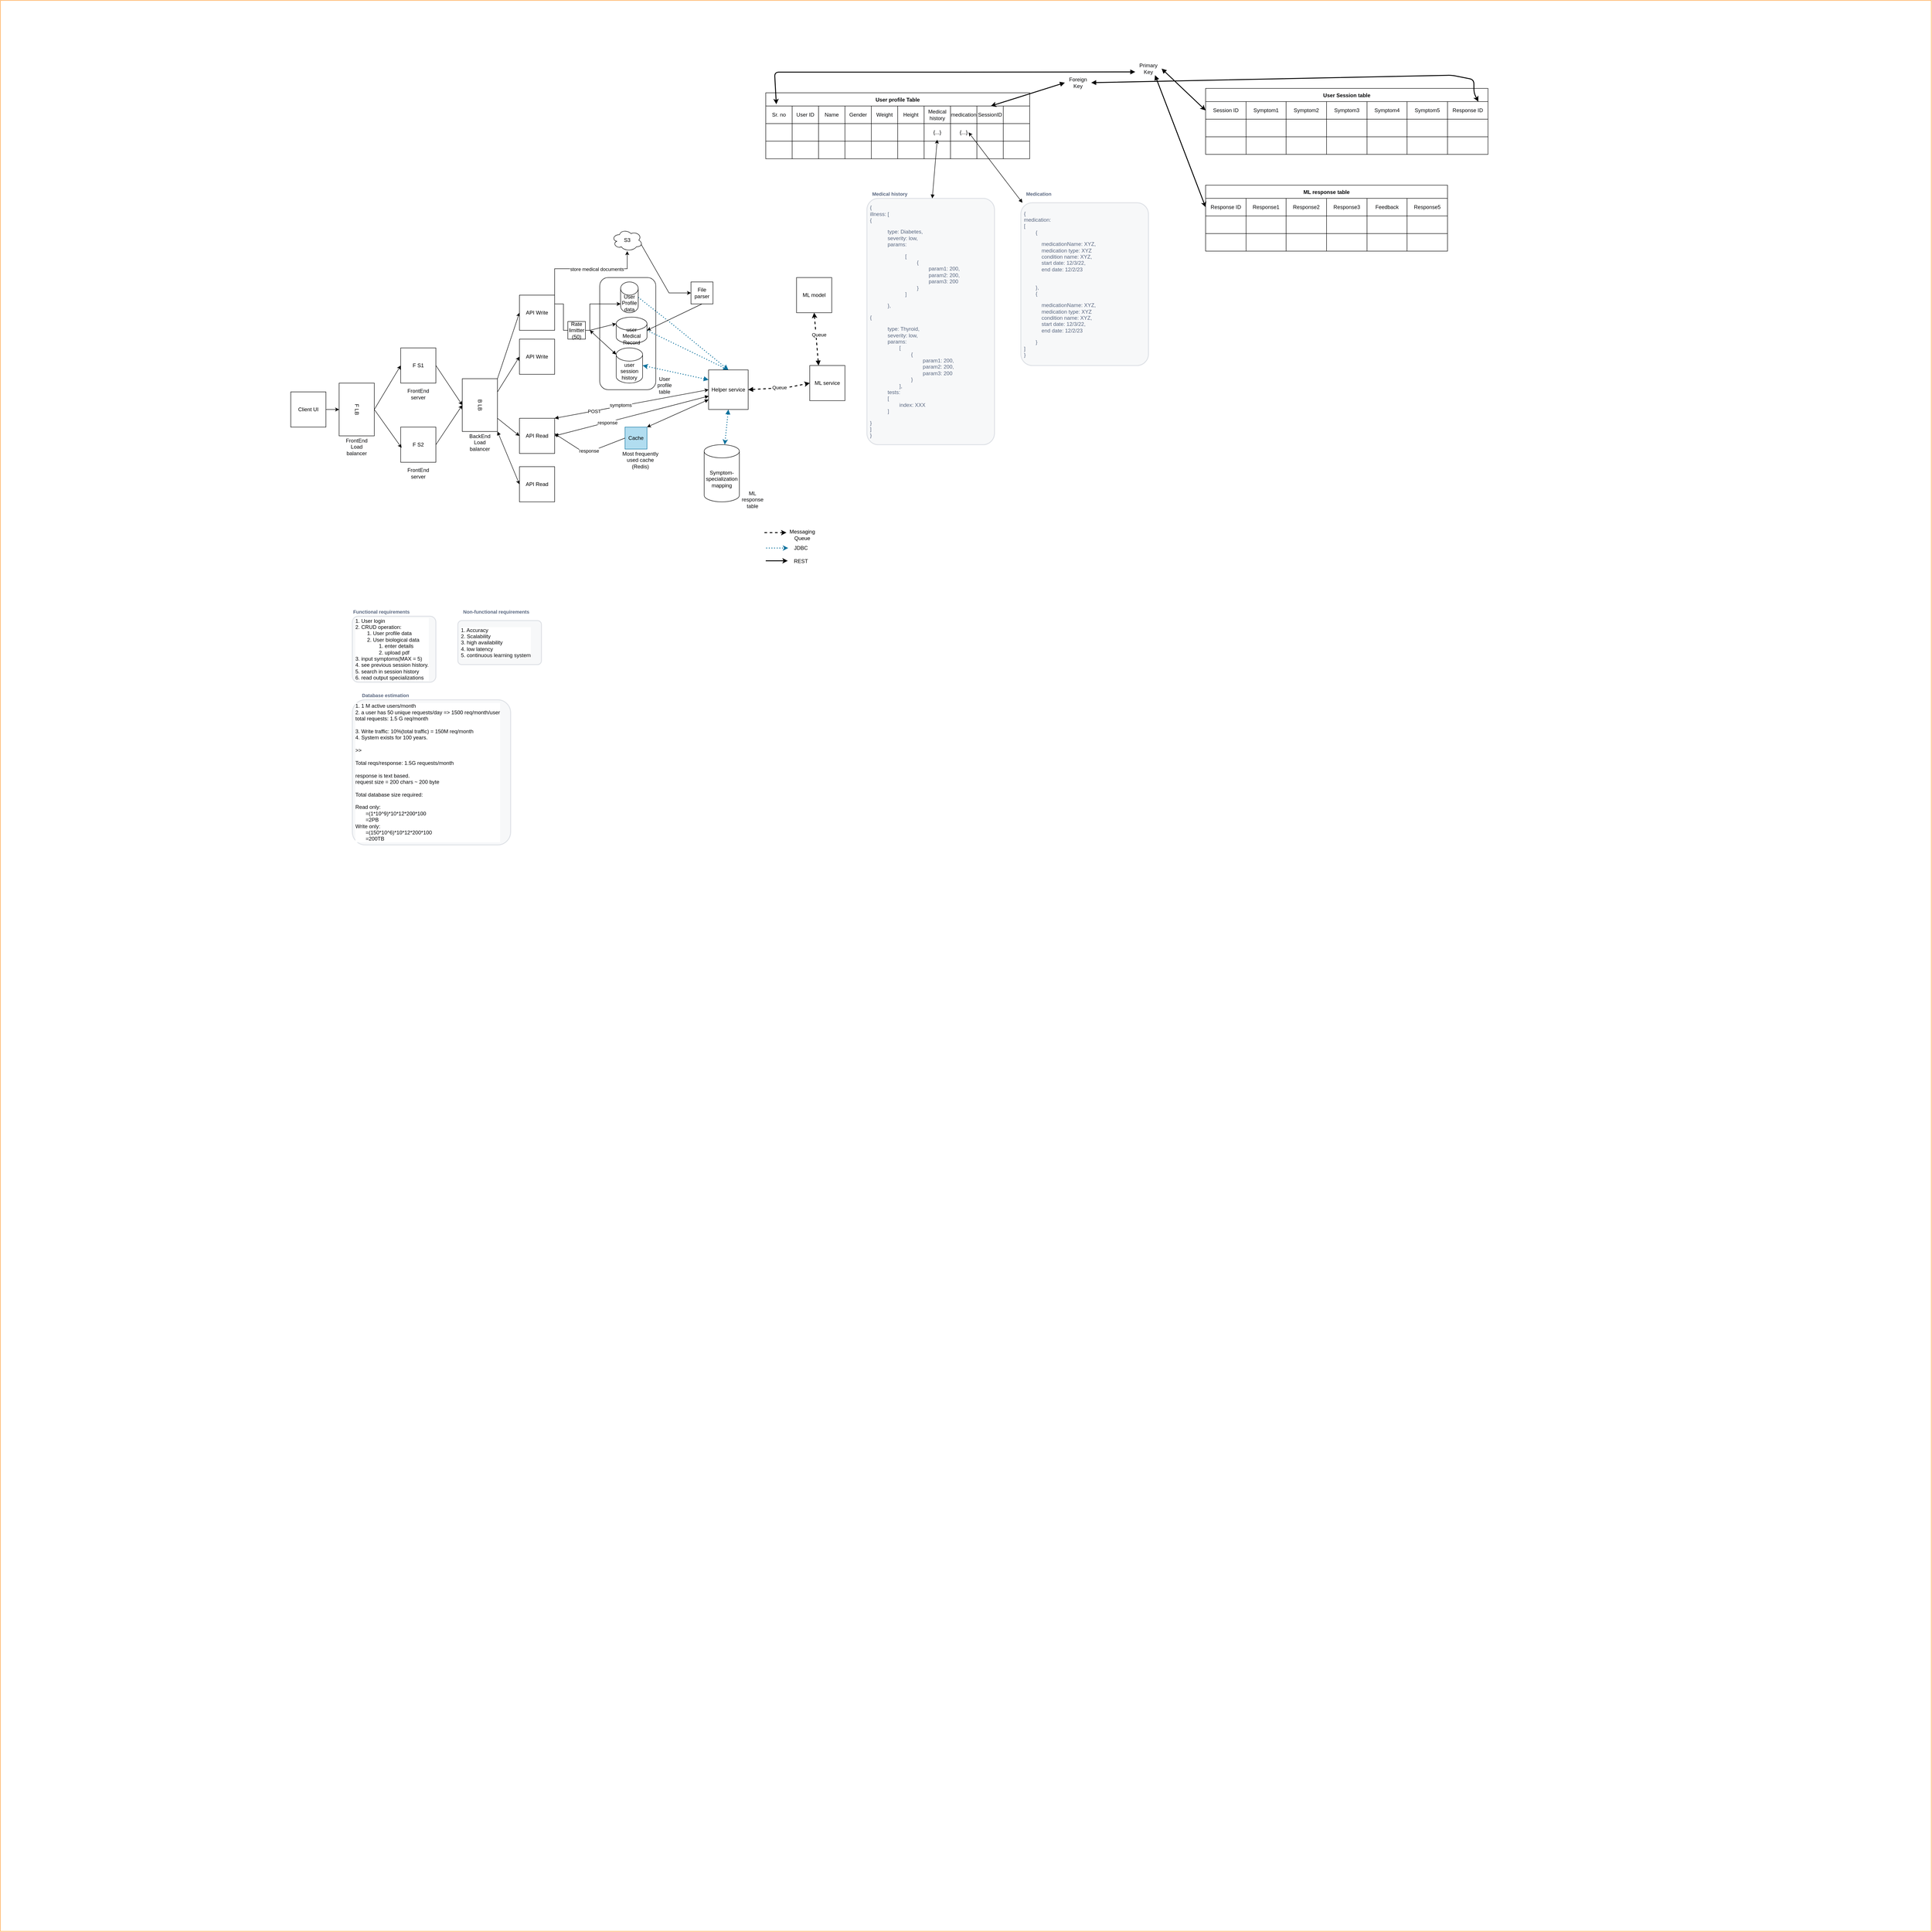 <mxfile version="20.0.1" type="github"><diagram id="dsOix3Qojcvlvm8PLJTv" name="Page-1"><mxGraphModel dx="7280" dy="6500" grid="1" gridSize="10" guides="0" tooltips="1" connect="1" arrows="1" fold="1" page="1" pageScale="3" pageWidth="850" pageHeight="1100" math="0" shadow="0"><root><mxCell id="0"/><mxCell id="1" parent="0"/><mxCell id="slh9r0-RWBK-YXT-B0rR-1" value="" style="whiteSpace=wrap;html=1;aspect=fixed;strokeColor=#FF9933;rounded=0;labelBackgroundColor=default;" parent="1" vertex="1"><mxGeometry x="-630" y="-680" width="4390" height="4390" as="geometry"/></mxCell><mxCell id="-JSr1z0kRgiGyt0Y1SyL-16" style="edgeStyle=none;rounded=0;orthogonalLoop=1;jettySize=auto;html=1;exitX=1;exitY=0.5;exitDx=0;exitDy=0;entryX=0.5;entryY=1;entryDx=0;entryDy=0;" edge="1" parent="1" source="GIHIqZj-jWs65-BxNAFc-1" target="GIHIqZj-jWs65-BxNAFc-5"><mxGeometry relative="1" as="geometry"/></mxCell><mxCell id="GIHIqZj-jWs65-BxNAFc-1" value="F S1" style="whiteSpace=wrap;html=1;aspect=fixed;rounded=0;" parent="1" vertex="1"><mxGeometry x="280" y="110" width="80" height="80" as="geometry"/></mxCell><mxCell id="-JSr1z0kRgiGyt0Y1SyL-17" style="edgeStyle=none;rounded=0;orthogonalLoop=1;jettySize=auto;html=1;exitX=1;exitY=0.5;exitDx=0;exitDy=0;" edge="1" parent="1" source="GIHIqZj-jWs65-BxNAFc-2"><mxGeometry relative="1" as="geometry"><mxPoint x="420" y="240" as="targetPoint"/></mxGeometry></mxCell><mxCell id="GIHIqZj-jWs65-BxNAFc-2" value="F S2" style="whiteSpace=wrap;html=1;aspect=fixed;rounded=0;" parent="1" vertex="1"><mxGeometry x="280" y="290" width="80" height="80" as="geometry"/></mxCell><mxCell id="-JSr1z0kRgiGyt0Y1SyL-14" style="edgeStyle=none;rounded=0;orthogonalLoop=1;jettySize=auto;html=1;exitX=0.5;exitY=0;exitDx=0;exitDy=0;entryX=0;entryY=0.5;entryDx=0;entryDy=0;" edge="1" parent="1" source="GIHIqZj-jWs65-BxNAFc-3" target="GIHIqZj-jWs65-BxNAFc-1"><mxGeometry relative="1" as="geometry"/></mxCell><mxCell id="-JSr1z0kRgiGyt0Y1SyL-15" style="edgeStyle=none;rounded=0;orthogonalLoop=1;jettySize=auto;html=1;exitX=0.5;exitY=0;exitDx=0;exitDy=0;entryX=0.025;entryY=0.588;entryDx=0;entryDy=0;entryPerimeter=0;" edge="1" parent="1" source="GIHIqZj-jWs65-BxNAFc-3" target="GIHIqZj-jWs65-BxNAFc-2"><mxGeometry relative="1" as="geometry"/></mxCell><mxCell id="GIHIqZj-jWs65-BxNAFc-3" value="F LB" style="rounded=0;whiteSpace=wrap;html=1;rotation=90;" parent="1" vertex="1"><mxGeometry x="120" y="210" width="120" height="80" as="geometry"/></mxCell><mxCell id="-JSr1z0kRgiGyt0Y1SyL-25" style="edgeStyle=none;rounded=0;orthogonalLoop=1;jettySize=auto;html=1;exitX=1;exitY=0.5;exitDx=0;exitDy=0;entryX=0.5;entryY=1;entryDx=0;entryDy=0;" edge="1" parent="1" source="GIHIqZj-jWs65-BxNAFc-4" target="GIHIqZj-jWs65-BxNAFc-3"><mxGeometry relative="1" as="geometry"/></mxCell><mxCell id="GIHIqZj-jWs65-BxNAFc-4" value="Client UI" style="whiteSpace=wrap;html=1;aspect=fixed;rounded=0;" parent="1" vertex="1"><mxGeometry x="30" y="210" width="80" height="80" as="geometry"/></mxCell><mxCell id="-JSr1z0kRgiGyt0Y1SyL-20" style="edgeStyle=none;rounded=0;orthogonalLoop=1;jettySize=auto;html=1;exitX=0;exitY=0;exitDx=0;exitDy=0;entryX=0;entryY=0.5;entryDx=0;entryDy=0;" edge="1" parent="1" source="GIHIqZj-jWs65-BxNAFc-5" target="GIHIqZj-jWs65-BxNAFc-7"><mxGeometry relative="1" as="geometry"/></mxCell><mxCell id="-JSr1z0kRgiGyt0Y1SyL-21" style="edgeStyle=none;rounded=0;orthogonalLoop=1;jettySize=auto;html=1;exitX=0.25;exitY=0;exitDx=0;exitDy=0;entryX=0;entryY=0.5;entryDx=0;entryDy=0;" edge="1" parent="1" source="GIHIqZj-jWs65-BxNAFc-5" target="GIHIqZj-jWs65-BxNAFc-6"><mxGeometry relative="1" as="geometry"/></mxCell><mxCell id="-JSr1z0kRgiGyt0Y1SyL-26" style="edgeStyle=none;rounded=0;orthogonalLoop=1;jettySize=auto;html=1;exitX=0.75;exitY=0;exitDx=0;exitDy=0;entryX=0;entryY=0.5;entryDx=0;entryDy=0;" edge="1" parent="1" source="GIHIqZj-jWs65-BxNAFc-5" target="GIHIqZj-jWs65-BxNAFc-8"><mxGeometry relative="1" as="geometry"/></mxCell><mxCell id="-JSr1z0kRgiGyt0Y1SyL-61" style="edgeStyle=none;orthogonalLoop=1;jettySize=auto;html=1;exitX=1;exitY=0;exitDx=0;exitDy=0;entryX=0;entryY=0.5;entryDx=0;entryDy=0;startArrow=block;startFill=1;strokeWidth=1;" edge="1" parent="1" source="GIHIqZj-jWs65-BxNAFc-5" target="GIHIqZj-jWs65-BxNAFc-9"><mxGeometry relative="1" as="geometry"/></mxCell><mxCell id="GIHIqZj-jWs65-BxNAFc-5" value="B LB" style="rounded=0;whiteSpace=wrap;html=1;rotation=90;" parent="1" vertex="1"><mxGeometry x="400" y="200" width="120" height="80" as="geometry"/></mxCell><mxCell id="GIHIqZj-jWs65-BxNAFc-6" value="API Write" style="whiteSpace=wrap;html=1;aspect=fixed;rounded=0;" parent="1" vertex="1"><mxGeometry x="550" y="90" width="80" height="80" as="geometry"/></mxCell><mxCell id="-JSr1z0kRgiGyt0Y1SyL-1" style="edgeStyle=orthogonalEdgeStyle;rounded=0;orthogonalLoop=1;jettySize=auto;html=1;exitX=1;exitY=0.25;exitDx=0;exitDy=0;" edge="1" parent="1" source="GIHIqZj-jWs65-BxNAFc-7" target="GIHIqZj-jWs65-BxNAFc-10"><mxGeometry relative="1" as="geometry"><mxPoint x="750" y="-80" as="targetPoint"/><Array as="points"><mxPoint x="650" y="10"/><mxPoint x="650" y="70"/><mxPoint x="710" y="70"/><mxPoint x="710" y="10"/></Array></mxGeometry></mxCell><mxCell id="-JSr1z0kRgiGyt0Y1SyL-3" style="edgeStyle=orthogonalEdgeStyle;rounded=0;orthogonalLoop=1;jettySize=auto;html=1;exitX=1;exitY=0.25;exitDx=0;exitDy=0;" edge="1" parent="1" source="GIHIqZj-jWs65-BxNAFc-7" target="GIHIqZj-jWs65-BxNAFc-11"><mxGeometry relative="1" as="geometry"><Array as="points"><mxPoint x="630" y="-70"/><mxPoint x="795" y="-70"/></Array></mxGeometry></mxCell><mxCell id="-JSr1z0kRgiGyt0Y1SyL-31" value="store medical documents" style="edgeLabel;html=1;align=center;verticalAlign=middle;resizable=0;points=[];" vertex="1" connectable="0" parent="-JSr1z0kRgiGyt0Y1SyL-3"><mxGeometry x="0.235" y="-1" relative="1" as="geometry"><mxPoint as="offset"/></mxGeometry></mxCell><mxCell id="GIHIqZj-jWs65-BxNAFc-7" value="API Write" style="whiteSpace=wrap;html=1;aspect=fixed;rounded=0;" parent="1" vertex="1"><mxGeometry x="550" y="-10" width="80" height="80" as="geometry"/></mxCell><mxCell id="-JSr1z0kRgiGyt0Y1SyL-27" style="rounded=0;orthogonalLoop=1;jettySize=auto;html=1;exitX=1;exitY=0;exitDx=0;exitDy=0;entryX=0;entryY=0.5;entryDx=0;entryDy=0;startArrow=block;startFill=1;" edge="1" parent="1" source="GIHIqZj-jWs65-BxNAFc-8" target="-JSr1z0kRgiGyt0Y1SyL-4"><mxGeometry relative="1" as="geometry"/></mxCell><mxCell id="-JSr1z0kRgiGyt0Y1SyL-48" value="symptoms" style="edgeLabel;html=1;align=center;verticalAlign=middle;resizable=0;points=[];" vertex="1" connectable="0" parent="-JSr1z0kRgiGyt0Y1SyL-27"><mxGeometry x="-0.3" y="2" relative="1" as="geometry"><mxPoint x="28" y="-6" as="offset"/></mxGeometry></mxCell><mxCell id="-JSr1z0kRgiGyt0Y1SyL-51" value="POST" style="edgeLabel;html=1;align=center;verticalAlign=middle;resizable=0;points=[];" vertex="1" connectable="0" parent="-JSr1z0kRgiGyt0Y1SyL-27"><mxGeometry x="-0.71" y="-2" relative="1" as="geometry"><mxPoint x="39" y="-9" as="offset"/></mxGeometry></mxCell><mxCell id="GIHIqZj-jWs65-BxNAFc-8" value="API Read" style="whiteSpace=wrap;html=1;aspect=fixed;rounded=0;" parent="1" vertex="1"><mxGeometry x="550" y="270" width="80" height="80" as="geometry"/></mxCell><mxCell id="GIHIqZj-jWs65-BxNAFc-9" value="API Read" style="whiteSpace=wrap;html=1;aspect=fixed;rounded=0;" parent="1" vertex="1"><mxGeometry x="550" y="380" width="80" height="80" as="geometry"/></mxCell><mxCell id="-JSr1z0kRgiGyt0Y1SyL-9" style="edgeStyle=none;rounded=0;orthogonalLoop=1;jettySize=auto;html=1;exitX=1;exitY=0.5;exitDx=0;exitDy=0;exitPerimeter=0;entryX=0.5;entryY=0;entryDx=0;entryDy=0;dashed=1;dashPattern=1 2;fillColor=#b1ddf0;strokeColor=#10739e;strokeWidth=2;" edge="1" parent="1" source="GIHIqZj-jWs65-BxNAFc-10" target="-JSr1z0kRgiGyt0Y1SyL-4"><mxGeometry relative="1" as="geometry"><Array as="points"><mxPoint x="890" y="50"/></Array></mxGeometry></mxCell><mxCell id="GIHIqZj-jWs65-BxNAFc-10" value="User Profile data" style="shape=cylinder3;whiteSpace=wrap;html=1;boundedLbl=1;backgroundOutline=1;size=15;rounded=0;" parent="1" vertex="1"><mxGeometry x="780" y="-40" width="40" height="70" as="geometry"/></mxCell><mxCell id="-JSr1z0kRgiGyt0Y1SyL-8" style="edgeStyle=none;rounded=0;orthogonalLoop=1;jettySize=auto;html=1;exitX=0.875;exitY=0.5;exitDx=0;exitDy=0;exitPerimeter=0;entryX=0;entryY=0.5;entryDx=0;entryDy=0;" edge="1" parent="1" source="GIHIqZj-jWs65-BxNAFc-11" target="-JSr1z0kRgiGyt0Y1SyL-10"><mxGeometry relative="1" as="geometry"><Array as="points"><mxPoint x="890" y="-15"/></Array></mxGeometry></mxCell><mxCell id="GIHIqZj-jWs65-BxNAFc-11" value="S3" style="ellipse;shape=cloud;whiteSpace=wrap;html=1;rounded=0;" parent="1" vertex="1"><mxGeometry x="760" y="-160" width="70" height="50" as="geometry"/></mxCell><mxCell id="-JSr1z0kRgiGyt0Y1SyL-18" style="edgeStyle=none;rounded=0;orthogonalLoop=1;jettySize=auto;html=1;entryX=0;entryY=0;entryDx=0;entryDy=15;entryPerimeter=0;" edge="1" parent="1" target="GIHIqZj-jWs65-BxNAFc-12"><mxGeometry relative="1" as="geometry"><mxPoint x="710" y="70" as="targetPoint"/><mxPoint x="710" y="70" as="sourcePoint"/></mxGeometry></mxCell><mxCell id="-JSr1z0kRgiGyt0Y1SyL-19" style="edgeStyle=none;rounded=0;orthogonalLoop=1;jettySize=auto;html=1;exitX=1;exitY=0.5;exitDx=0;exitDy=0;exitPerimeter=0;entryX=0.5;entryY=0;entryDx=0;entryDy=0;dashed=1;dashPattern=1 2;fillColor=#b1ddf0;strokeColor=#10739e;strokeWidth=2;" edge="1" parent="1" source="GIHIqZj-jWs65-BxNAFc-12" target="-JSr1z0kRgiGyt0Y1SyL-4"><mxGeometry relative="1" as="geometry"/></mxCell><mxCell id="GIHIqZj-jWs65-BxNAFc-12" value="user Medical Record " style="shape=cylinder3;whiteSpace=wrap;html=1;boundedLbl=1;backgroundOutline=1;size=15;rounded=0;" parent="1" vertex="1"><mxGeometry x="770" y="40" width="70" height="60" as="geometry"/></mxCell><mxCell id="-JSr1z0kRgiGyt0Y1SyL-22" style="rounded=0;orthogonalLoop=1;jettySize=auto;html=1;exitX=0.5;exitY=1;exitDx=0;exitDy=0;startArrow=block;startFill=1;dashed=1;dashPattern=1 2;fillColor=#b1ddf0;strokeColor=#10739e;strokeWidth=2;" edge="1" parent="1" source="-JSr1z0kRgiGyt0Y1SyL-4" target="-JSr1z0kRgiGyt0Y1SyL-5"><mxGeometry relative="1" as="geometry"/></mxCell><mxCell id="-JSr1z0kRgiGyt0Y1SyL-42" style="edgeStyle=none;orthogonalLoop=1;jettySize=auto;html=1;entryX=0.5;entryY=1;entryDx=0;entryDy=0;startArrow=block;startFill=1;exitX=0.25;exitY=0;exitDx=0;exitDy=0;dashed=1;strokeWidth=2;" edge="1" parent="1" source="-JSr1z0kRgiGyt0Y1SyL-46" target="-JSr1z0kRgiGyt0Y1SyL-41"><mxGeometry relative="1" as="geometry"/></mxCell><mxCell id="-JSr1z0kRgiGyt0Y1SyL-45" style="edgeStyle=none;orthogonalLoop=1;jettySize=auto;html=1;exitX=0;exitY=0.75;exitDx=0;exitDy=0;entryX=1;entryY=0;entryDx=0;entryDy=0;startArrow=block;startFill=1;" edge="1" parent="1" source="-JSr1z0kRgiGyt0Y1SyL-4" target="-JSr1z0kRgiGyt0Y1SyL-7"><mxGeometry relative="1" as="geometry"/></mxCell><mxCell id="-JSr1z0kRgiGyt0Y1SyL-55" style="edgeStyle=none;orthogonalLoop=1;jettySize=auto;html=1;exitX=1;exitY=0.5;exitDx=0;exitDy=0;entryX=0;entryY=0.5;entryDx=0;entryDy=0;startArrow=block;startFill=1;dashed=1;strokeWidth=2;" edge="1" parent="1" source="-JSr1z0kRgiGyt0Y1SyL-4" target="-JSr1z0kRgiGyt0Y1SyL-46"><mxGeometry relative="1" as="geometry"><Array as="points"><mxPoint x="1160" y="200"/></Array></mxGeometry></mxCell><mxCell id="-JSr1z0kRgiGyt0Y1SyL-59" value="Queue" style="edgeLabel;html=1;align=center;verticalAlign=middle;resizable=0;points=[];" vertex="1" connectable="0" parent="-JSr1z0kRgiGyt0Y1SyL-55"><mxGeometry x="0.005" y="6" relative="1" as="geometry"><mxPoint x="90" y="-115" as="offset"/></mxGeometry></mxCell><mxCell id="-JSr1z0kRgiGyt0Y1SyL-60" style="edgeStyle=none;orthogonalLoop=1;jettySize=auto;html=1;exitX=0;exitY=0.25;exitDx=0;exitDy=0;entryX=0.784;entryY=0.235;entryDx=0;entryDy=0;entryPerimeter=0;startArrow=block;startFill=1;strokeWidth=2;dashed=1;dashPattern=1 2;fillColor=#b1ddf0;strokeColor=#10739e;" edge="1" parent="1" source="-JSr1z0kRgiGyt0Y1SyL-4" target="-JSr1z0kRgiGyt0Y1SyL-40"><mxGeometry relative="1" as="geometry"/></mxCell><mxCell id="-JSr1z0kRgiGyt0Y1SyL-4" value="Helper service" style="whiteSpace=wrap;html=1;aspect=fixed;rounded=0;" vertex="1" parent="1"><mxGeometry x="980" y="160" width="90" height="90" as="geometry"/></mxCell><mxCell id="-JSr1z0kRgiGyt0Y1SyL-5" value="Symptom-specialization mapping" style="shape=cylinder3;whiteSpace=wrap;html=1;boundedLbl=1;backgroundOutline=1;size=15;rounded=0;" vertex="1" parent="1"><mxGeometry x="970" y="330" width="80" height="130" as="geometry"/></mxCell><mxCell id="-JSr1z0kRgiGyt0Y1SyL-7" value="Cache" style="whiteSpace=wrap;html=1;aspect=fixed;fillColor=#b1ddf0;strokeColor=#10739e;rounded=0;" vertex="1" parent="1"><mxGeometry x="790" y="290" width="50" height="50" as="geometry"/></mxCell><mxCell id="-JSr1z0kRgiGyt0Y1SyL-11" style="edgeStyle=none;rounded=0;orthogonalLoop=1;jettySize=auto;html=1;exitX=0.5;exitY=1;exitDx=0;exitDy=0;entryX=0.471;entryY=0.157;entryDx=0;entryDy=0;entryPerimeter=0;" edge="1" parent="1" source="-JSr1z0kRgiGyt0Y1SyL-10" target="-JSr1z0kRgiGyt0Y1SyL-40"><mxGeometry relative="1" as="geometry"><mxPoint x="915.333" y="180" as="targetPoint"/></mxGeometry></mxCell><mxCell id="-JSr1z0kRgiGyt0Y1SyL-10" value="File parser" style="whiteSpace=wrap;html=1;aspect=fixed;rounded=0;" vertex="1" parent="1"><mxGeometry x="940" y="-40" width="50" height="50" as="geometry"/></mxCell><mxCell id="-JSr1z0kRgiGyt0Y1SyL-36" style="edgeStyle=none;orthogonalLoop=1;jettySize=auto;html=1;exitX=0;exitY=0;exitDx=0;exitDy=15;exitPerimeter=0;startArrow=block;startFill=1;" edge="1" parent="1" source="-JSr1z0kRgiGyt0Y1SyL-34"><mxGeometry relative="1" as="geometry"><mxPoint x="710" y="70" as="targetPoint"/></mxGeometry></mxCell><mxCell id="-JSr1z0kRgiGyt0Y1SyL-34" value="user session history" style="shape=cylinder3;whiteSpace=wrap;html=1;boundedLbl=1;backgroundOutline=1;size=15;rounded=0;" vertex="1" parent="1"><mxGeometry x="770" y="110" width="60" height="80" as="geometry"/></mxCell><mxCell id="-JSr1z0kRgiGyt0Y1SyL-40" value="" style="rounded=1;whiteSpace=wrap;html=1;rotation=90;fillColor=none;" vertex="1" parent="1"><mxGeometry x="668.75" y="13.75" width="255" height="127.5" as="geometry"/></mxCell><mxCell id="-JSr1z0kRgiGyt0Y1SyL-41" value="ML model" style="whiteSpace=wrap;html=1;aspect=fixed;" vertex="1" parent="1"><mxGeometry x="1180" y="-50" width="80" height="80" as="geometry"/></mxCell><mxCell id="-JSr1z0kRgiGyt0Y1SyL-44" style="edgeStyle=none;rounded=0;orthogonalLoop=1;jettySize=auto;html=1;exitX=0;exitY=0.5;exitDx=0;exitDy=0;" edge="1" parent="1" source="-JSr1z0kRgiGyt0Y1SyL-7"><mxGeometry relative="1" as="geometry"><mxPoint x="630" y="305" as="targetPoint"/><mxPoint x="550" y="390" as="sourcePoint"/><Array as="points"><mxPoint x="700" y="350"/></Array></mxGeometry></mxCell><mxCell id="-JSr1z0kRgiGyt0Y1SyL-49" value="response" style="edgeLabel;html=1;align=center;verticalAlign=middle;resizable=0;points=[];" vertex="1" connectable="0" parent="-JSr1z0kRgiGyt0Y1SyL-44"><mxGeometry x="-0.047" y="2" relative="1" as="geometry"><mxPoint x="-3" y="-4" as="offset"/></mxGeometry></mxCell><mxCell id="-JSr1z0kRgiGyt0Y1SyL-46" value="ML service" style="whiteSpace=wrap;html=1;aspect=fixed;rounded=0;" vertex="1" parent="1"><mxGeometry x="1210" y="150" width="80" height="80" as="geometry"/></mxCell><mxCell id="-JSr1z0kRgiGyt0Y1SyL-66" value="&lt;div&gt;Rate limitter&lt;/div&gt;&lt;div&gt;(50)&lt;/div&gt;" style="whiteSpace=wrap;html=1;aspect=fixed;" vertex="1" parent="1"><mxGeometry x="660" y="50" width="40" height="40" as="geometry"/></mxCell><mxCell id="-JSr1z0kRgiGyt0Y1SyL-68" style="edgeStyle=none;orthogonalLoop=1;jettySize=auto;html=1;exitX=0.004;exitY=0.661;exitDx=0;exitDy=0;startArrow=block;startFill=1;exitPerimeter=0;" edge="1" parent="1" source="-JSr1z0kRgiGyt0Y1SyL-4"><mxGeometry relative="1" as="geometry"><mxPoint x="900" y="230.0" as="sourcePoint"/><mxPoint x="630" y="310" as="targetPoint"/></mxGeometry></mxCell><mxCell id="-JSr1z0kRgiGyt0Y1SyL-69" value="response" style="edgeLabel;html=1;align=center;verticalAlign=middle;resizable=0;points=[];" vertex="1" connectable="0" parent="1"><mxGeometry x="749.998" y="280.004" as="geometry"/></mxCell><mxCell id="-JSr1z0kRgiGyt0Y1SyL-71" value="" style="endArrow=classic;html=1;dashed=1;dashPattern=1 2;strokeWidth=2;fillColor=#b1ddf0;strokeColor=#10739e;" edge="1" parent="1"><mxGeometry width="50" height="50" relative="1" as="geometry"><mxPoint x="1111" y="565" as="sourcePoint"/><mxPoint x="1161" y="565" as="targetPoint"/><Array as="points"><mxPoint x="1111" y="565"/></Array></mxGeometry></mxCell><mxCell id="-JSr1z0kRgiGyt0Y1SyL-72" value="" style="endArrow=classic;html=1;dashed=1;strokeWidth=2;" edge="1" parent="1"><mxGeometry width="50" height="50" relative="1" as="geometry"><mxPoint x="1107" y="530" as="sourcePoint"/><mxPoint x="1157" y="530" as="targetPoint"/><Array as="points"><mxPoint x="1107" y="530"/></Array></mxGeometry></mxCell><mxCell id="-JSr1z0kRgiGyt0Y1SyL-74" value="" style="endArrow=classic;html=1;strokeWidth=2;" edge="1" parent="1"><mxGeometry width="50" height="50" relative="1" as="geometry"><mxPoint x="1110" y="594" as="sourcePoint"/><mxPoint x="1160" y="594" as="targetPoint"/><Array as="points"><mxPoint x="1110" y="594"/></Array></mxGeometry></mxCell><mxCell id="-JSr1z0kRgiGyt0Y1SyL-75" value="Messaging Queue" style="text;html=1;strokeColor=none;fillColor=none;align=center;verticalAlign=middle;whiteSpace=wrap;rounded=0;" vertex="1" parent="1"><mxGeometry x="1163" y="520" width="60" height="30" as="geometry"/></mxCell><mxCell id="-JSr1z0kRgiGyt0Y1SyL-77" value="JDBC" style="text;html=1;strokeColor=none;fillColor=none;align=center;verticalAlign=middle;whiteSpace=wrap;rounded=0;" vertex="1" parent="1"><mxGeometry x="1160" y="550" width="60" height="30" as="geometry"/></mxCell><mxCell id="-JSr1z0kRgiGyt0Y1SyL-78" value="REST" style="text;html=1;strokeColor=none;fillColor=none;align=center;verticalAlign=middle;whiteSpace=wrap;rounded=0;" vertex="1" parent="1"><mxGeometry x="1160" y="580" width="60" height="30" as="geometry"/></mxCell><mxCell id="-JSr1z0kRgiGyt0Y1SyL-81" value="Functional requirements" style="fillColor=none;strokeColor=none;html=1;fontSize=11;fontStyle=0;align=left;fontColor=#596780;fontStyle=1;fontSize=11;labelBackgroundColor=default;" vertex="1" parent="1"><mxGeometry x="170" y="700" width="240" height="20" as="geometry"/></mxCell><mxCell id="-JSr1z0kRgiGyt0Y1SyL-82" value="&lt;div&gt;1. User login&lt;/div&gt;&lt;div&gt;2. CRUD operation:&lt;/div&gt;&lt;div&gt;&lt;span style=&quot;white-space: pre;&quot;&gt;&#9;&lt;/span&gt;1. User profile data&lt;/div&gt;&lt;div&gt;&lt;span style=&quot;white-space: pre;&quot;&gt;&#9;&lt;/span&gt;2. User biological data&lt;/div&gt;&lt;div&gt;&lt;span style=&quot;white-space: pre;&quot;&gt;&#9;&lt;/span&gt;&lt;span style=&quot;white-space: pre;&quot;&gt;&#9;&lt;/span&gt;1. enter details&lt;/div&gt;&lt;div&gt;&lt;span style=&quot;white-space: pre;&quot;&gt;&#9;&lt;/span&gt;&lt;span style=&quot;white-space: pre;&quot;&gt;&#9;&lt;/span&gt;2. upload pdf&lt;br&gt;&lt;/div&gt;&lt;div&gt;3. input symptoms(MAX = 5)&lt;br&gt;&lt;/div&gt;&lt;div&gt;4. see previous session history.&lt;/div&gt;&lt;div&gt;5. search in session history&lt;/div&gt;&lt;div&gt;6. read output specializations&lt;br&gt;&lt;/div&gt;" style="rounded=1;arcSize=9;fillColor=#F7F8F9;align=left;spacingLeft=5;strokeColor=#DEE1E6;html=1;strokeWidth=2;fontSize=12;labelBackgroundColor=default;fontColor=#07080A;" vertex="1" parent="1"><mxGeometry x="170" y="720" width="190" height="150" as="geometry"/></mxCell><mxCell id="-JSr1z0kRgiGyt0Y1SyL-83" value="Non-functional requirements" style="fillColor=none;strokeColor=none;html=1;fontSize=11;fontStyle=0;align=left;fontColor=#596780;fontStyle=1;fontSize=11;labelBackgroundColor=default;" vertex="1" parent="1"><mxGeometry x="420" y="700" width="240" height="20" as="geometry"/></mxCell><mxCell id="-JSr1z0kRgiGyt0Y1SyL-84" value="&lt;div&gt;1. Accuracy&lt;/div&gt;&lt;div&gt;2. Scalability&lt;/div&gt;&lt;div&gt;3. high availability&lt;/div&gt;&lt;div&gt;4. low latency &lt;br&gt;&lt;/div&gt;&lt;div&gt;5. continuous learning system&lt;br&gt;&lt;/div&gt;" style="rounded=1;arcSize=9;fillColor=#F7F8F9;align=left;spacingLeft=5;strokeColor=#DEE1E6;html=1;strokeWidth=2;fontSize=12;labelBackgroundColor=default;fontColor=#07080A;" vertex="1" parent="1"><mxGeometry x="410" y="730" width="190" height="100" as="geometry"/></mxCell><mxCell id="-JSr1z0kRgiGyt0Y1SyL-85" value="Database estimation" style="fillColor=none;strokeColor=none;html=1;fontSize=11;fontStyle=0;align=left;fontColor=#596780;fontStyle=1;fontSize=11;labelBackgroundColor=default;" vertex="1" parent="1"><mxGeometry x="190" y="890" width="240" height="20" as="geometry"/></mxCell><mxCell id="-JSr1z0kRgiGyt0Y1SyL-86" value="&lt;div&gt;1. 1 M active users/month&lt;/div&gt;&lt;div&gt;2. a user has 50 unique requests/day =&amp;gt; 1500 req/month/user&lt;/div&gt;&lt;div&gt;total requests: 1.5 G req/month&lt;/div&gt;&lt;div&gt;&lt;br&gt;&lt;/div&gt;3. Write traffic: 10%(total traffic) = 150M req/month&lt;br&gt;4. System exists for 100 years.&lt;br&gt;&lt;br&gt;&lt;div&gt;&amp;gt;&amp;gt; &lt;br&gt;&lt;/div&gt;&lt;div&gt;&lt;br&gt;&lt;/div&gt;&lt;div&gt;Total reqs/response: 1.5G requests/month&lt;/div&gt;&lt;div&gt;&lt;br&gt;&lt;/div&gt;&lt;div&gt;response is text based.&lt;/div&gt;&lt;div&gt;request size = 200 chars ~ 200 byte&lt;/div&gt;&lt;br&gt;Total database size required:&lt;br&gt;&lt;br&gt;Read only:&lt;br&gt;&amp;nbsp;&amp;nbsp;&amp;nbsp;&amp;nbsp;&amp;nbsp;&amp;nbsp; =(1*10^9)*10*12*200*100&lt;br&gt;&amp;nbsp;&amp;nbsp;&amp;nbsp;&amp;nbsp;&amp;nbsp;&amp;nbsp; =2PB&lt;br&gt;Write only:&lt;br&gt;&amp;nbsp;&amp;nbsp;&amp;nbsp;&amp;nbsp;&amp;nbsp;&amp;nbsp; =(150*10^6)*10*12*200*100&lt;br&gt;&amp;nbsp;&amp;nbsp;&amp;nbsp;&amp;nbsp;&amp;nbsp;&amp;nbsp; =200TB" style="rounded=1;arcSize=9;fillColor=#F7F8F9;align=left;spacingLeft=5;strokeColor=#DEE1E6;html=1;strokeWidth=2;fontSize=12;labelBackgroundColor=default;fontColor=#07080A;" vertex="1" parent="1"><mxGeometry x="170" y="910" width="360" height="330" as="geometry"/></mxCell><mxCell id="-JSr1z0kRgiGyt0Y1SyL-87" value="&lt;div&gt;Most frequently used cache&lt;/div&gt;&lt;div&gt;(Redis)&lt;br&gt;&lt;/div&gt;" style="text;html=1;strokeColor=none;fillColor=none;align=center;verticalAlign=middle;whiteSpace=wrap;rounded=0;labelBackgroundColor=none;fontColor=#07080A;" vertex="1" parent="1"><mxGeometry x="780" y="350" width="90" height="30" as="geometry"/></mxCell><mxCell id="-JSr1z0kRgiGyt0Y1SyL-88" value="User profile Table" style="shape=table;startSize=30;container=1;collapsible=0;childLayout=tableLayout;fontStyle=1;align=center;labelBackgroundColor=none;fontColor=#07080A;" vertex="1" parent="1"><mxGeometry x="1110" y="-470" width="600" height="150" as="geometry"/></mxCell><mxCell id="-JSr1z0kRgiGyt0Y1SyL-89" value="" style="shape=tableRow;horizontal=0;startSize=0;swimlaneHead=0;swimlaneBody=0;top=0;left=0;bottom=0;right=0;collapsible=0;dropTarget=0;fillColor=none;points=[[0,0.5],[1,0.5]];portConstraint=eastwest;labelBackgroundColor=none;fontColor=#07080A;" vertex="1" parent="-JSr1z0kRgiGyt0Y1SyL-88"><mxGeometry y="30" width="600" height="40" as="geometry"/></mxCell><mxCell id="-JSr1z0kRgiGyt0Y1SyL-90" value="Sr. no" style="shape=partialRectangle;html=1;whiteSpace=wrap;connectable=0;fillColor=none;top=0;left=0;bottom=0;right=0;overflow=hidden;labelBackgroundColor=none;fontColor=#07080A;" vertex="1" parent="-JSr1z0kRgiGyt0Y1SyL-89"><mxGeometry width="60" height="40" as="geometry"><mxRectangle width="60" height="40" as="alternateBounds"/></mxGeometry></mxCell><mxCell id="-JSr1z0kRgiGyt0Y1SyL-91" value="User ID" style="shape=partialRectangle;html=1;whiteSpace=wrap;connectable=0;fillColor=none;top=0;left=0;bottom=0;right=0;overflow=hidden;labelBackgroundColor=none;fontColor=#07080A;" vertex="1" parent="-JSr1z0kRgiGyt0Y1SyL-89"><mxGeometry x="60" width="60" height="40" as="geometry"><mxRectangle width="60" height="40" as="alternateBounds"/></mxGeometry></mxCell><mxCell id="-JSr1z0kRgiGyt0Y1SyL-92" value="Name" style="shape=partialRectangle;html=1;whiteSpace=wrap;connectable=0;fillColor=none;top=0;left=0;bottom=0;right=0;overflow=hidden;labelBackgroundColor=none;fontColor=#07080A;" vertex="1" parent="-JSr1z0kRgiGyt0Y1SyL-89"><mxGeometry x="120" width="60" height="40" as="geometry"><mxRectangle width="60" height="40" as="alternateBounds"/></mxGeometry></mxCell><mxCell id="-JSr1z0kRgiGyt0Y1SyL-118" value="Gender" style="shape=partialRectangle;html=1;whiteSpace=wrap;connectable=0;fillColor=none;top=0;left=0;bottom=0;right=0;overflow=hidden;labelBackgroundColor=none;fontColor=#07080A;" vertex="1" parent="-JSr1z0kRgiGyt0Y1SyL-89"><mxGeometry x="180" width="60" height="40" as="geometry"><mxRectangle width="60" height="40" as="alternateBounds"/></mxGeometry></mxCell><mxCell id="-JSr1z0kRgiGyt0Y1SyL-121" value="Weight" style="shape=partialRectangle;html=1;whiteSpace=wrap;connectable=0;fillColor=none;top=0;left=0;bottom=0;right=0;overflow=hidden;labelBackgroundColor=none;fontColor=#07080A;" vertex="1" parent="-JSr1z0kRgiGyt0Y1SyL-89"><mxGeometry x="240" width="60" height="40" as="geometry"><mxRectangle width="60" height="40" as="alternateBounds"/></mxGeometry></mxCell><mxCell id="-JSr1z0kRgiGyt0Y1SyL-124" value="Height" style="shape=partialRectangle;html=1;whiteSpace=wrap;connectable=0;fillColor=none;top=0;left=0;bottom=0;right=0;overflow=hidden;labelBackgroundColor=none;fontColor=#07080A;" vertex="1" parent="-JSr1z0kRgiGyt0Y1SyL-89"><mxGeometry x="300" width="60" height="40" as="geometry"><mxRectangle width="60" height="40" as="alternateBounds"/></mxGeometry></mxCell><mxCell id="-JSr1z0kRgiGyt0Y1SyL-127" value="Medical history" style="shape=partialRectangle;html=1;whiteSpace=wrap;connectable=0;fillColor=none;top=0;left=0;bottom=0;right=0;overflow=hidden;labelBackgroundColor=none;fontColor=#07080A;" vertex="1" parent="-JSr1z0kRgiGyt0Y1SyL-89"><mxGeometry x="360" width="60" height="40" as="geometry"><mxRectangle width="60" height="40" as="alternateBounds"/></mxGeometry></mxCell><mxCell id="-JSr1z0kRgiGyt0Y1SyL-130" value="medication" style="shape=partialRectangle;html=1;whiteSpace=wrap;connectable=0;fillColor=none;top=0;left=0;bottom=0;right=0;overflow=hidden;labelBackgroundColor=none;fontColor=#07080A;" vertex="1" parent="-JSr1z0kRgiGyt0Y1SyL-89"><mxGeometry x="420" width="60" height="40" as="geometry"><mxRectangle width="60" height="40" as="alternateBounds"/></mxGeometry></mxCell><mxCell id="-JSr1z0kRgiGyt0Y1SyL-187" value="SessionID" style="shape=partialRectangle;html=1;whiteSpace=wrap;connectable=0;fillColor=none;top=0;left=0;bottom=0;right=0;overflow=hidden;labelBackgroundColor=none;fontColor=#07080A;" vertex="1" parent="-JSr1z0kRgiGyt0Y1SyL-89"><mxGeometry x="480" width="60" height="40" as="geometry"><mxRectangle width="60" height="40" as="alternateBounds"/></mxGeometry></mxCell><mxCell id="-JSr1z0kRgiGyt0Y1SyL-190" style="shape=partialRectangle;html=1;whiteSpace=wrap;connectable=0;fillColor=none;top=0;left=0;bottom=0;right=0;overflow=hidden;labelBackgroundColor=none;fontColor=#07080A;" vertex="1" parent="-JSr1z0kRgiGyt0Y1SyL-89"><mxGeometry x="540" width="60" height="40" as="geometry"><mxRectangle width="60" height="40" as="alternateBounds"/></mxGeometry></mxCell><mxCell id="-JSr1z0kRgiGyt0Y1SyL-93" value="" style="shape=tableRow;horizontal=0;startSize=0;swimlaneHead=0;swimlaneBody=0;top=0;left=0;bottom=0;right=0;collapsible=0;dropTarget=0;fillColor=none;points=[[0,0.5],[1,0.5]];portConstraint=eastwest;labelBackgroundColor=none;fontColor=#07080A;" vertex="1" parent="-JSr1z0kRgiGyt0Y1SyL-88"><mxGeometry y="70" width="600" height="40" as="geometry"/></mxCell><mxCell id="-JSr1z0kRgiGyt0Y1SyL-94" value="" style="shape=partialRectangle;html=1;whiteSpace=wrap;connectable=0;fillColor=none;top=0;left=0;bottom=0;right=0;overflow=hidden;labelBackgroundColor=none;fontColor=#07080A;" vertex="1" parent="-JSr1z0kRgiGyt0Y1SyL-93"><mxGeometry width="60" height="40" as="geometry"><mxRectangle width="60" height="40" as="alternateBounds"/></mxGeometry></mxCell><mxCell id="-JSr1z0kRgiGyt0Y1SyL-95" value="" style="shape=partialRectangle;html=1;whiteSpace=wrap;connectable=0;fillColor=none;top=0;left=0;bottom=0;right=0;overflow=hidden;labelBackgroundColor=none;fontColor=#07080A;" vertex="1" parent="-JSr1z0kRgiGyt0Y1SyL-93"><mxGeometry x="60" width="60" height="40" as="geometry"><mxRectangle width="60" height="40" as="alternateBounds"/></mxGeometry></mxCell><mxCell id="-JSr1z0kRgiGyt0Y1SyL-96" value="" style="shape=partialRectangle;html=1;whiteSpace=wrap;connectable=0;fillColor=none;top=0;left=0;bottom=0;right=0;overflow=hidden;labelBackgroundColor=none;fontColor=#07080A;" vertex="1" parent="-JSr1z0kRgiGyt0Y1SyL-93"><mxGeometry x="120" width="60" height="40" as="geometry"><mxRectangle width="60" height="40" as="alternateBounds"/></mxGeometry></mxCell><mxCell id="-JSr1z0kRgiGyt0Y1SyL-119" style="shape=partialRectangle;html=1;whiteSpace=wrap;connectable=0;fillColor=none;top=0;left=0;bottom=0;right=0;overflow=hidden;labelBackgroundColor=none;fontColor=#07080A;" vertex="1" parent="-JSr1z0kRgiGyt0Y1SyL-93"><mxGeometry x="180" width="60" height="40" as="geometry"><mxRectangle width="60" height="40" as="alternateBounds"/></mxGeometry></mxCell><mxCell id="-JSr1z0kRgiGyt0Y1SyL-122" style="shape=partialRectangle;html=1;whiteSpace=wrap;connectable=0;fillColor=none;top=0;left=0;bottom=0;right=0;overflow=hidden;labelBackgroundColor=none;fontColor=#07080A;" vertex="1" parent="-JSr1z0kRgiGyt0Y1SyL-93"><mxGeometry x="240" width="60" height="40" as="geometry"><mxRectangle width="60" height="40" as="alternateBounds"/></mxGeometry></mxCell><mxCell id="-JSr1z0kRgiGyt0Y1SyL-125" style="shape=partialRectangle;html=1;whiteSpace=wrap;connectable=0;fillColor=none;top=0;left=0;bottom=0;right=0;overflow=hidden;labelBackgroundColor=none;fontColor=#07080A;" vertex="1" parent="-JSr1z0kRgiGyt0Y1SyL-93"><mxGeometry x="300" width="60" height="40" as="geometry"><mxRectangle width="60" height="40" as="alternateBounds"/></mxGeometry></mxCell><mxCell id="-JSr1z0kRgiGyt0Y1SyL-128" value="{...}" style="shape=partialRectangle;html=1;whiteSpace=wrap;connectable=0;fillColor=none;top=0;left=0;bottom=0;right=0;overflow=hidden;labelBackgroundColor=none;fontColor=#07080A;" vertex="1" parent="-JSr1z0kRgiGyt0Y1SyL-93"><mxGeometry x="360" width="60" height="40" as="geometry"><mxRectangle width="60" height="40" as="alternateBounds"/></mxGeometry></mxCell><mxCell id="-JSr1z0kRgiGyt0Y1SyL-131" value="{...}" style="shape=partialRectangle;html=1;whiteSpace=wrap;connectable=0;fillColor=none;top=0;left=0;bottom=0;right=0;overflow=hidden;labelBackgroundColor=none;fontColor=#07080A;" vertex="1" parent="-JSr1z0kRgiGyt0Y1SyL-93"><mxGeometry x="420" width="60" height="40" as="geometry"><mxRectangle width="60" height="40" as="alternateBounds"/></mxGeometry></mxCell><mxCell id="-JSr1z0kRgiGyt0Y1SyL-188" style="shape=partialRectangle;html=1;whiteSpace=wrap;connectable=0;fillColor=none;top=0;left=0;bottom=0;right=0;overflow=hidden;labelBackgroundColor=none;fontColor=#07080A;" vertex="1" parent="-JSr1z0kRgiGyt0Y1SyL-93"><mxGeometry x="480" width="60" height="40" as="geometry"><mxRectangle width="60" height="40" as="alternateBounds"/></mxGeometry></mxCell><mxCell id="-JSr1z0kRgiGyt0Y1SyL-191" style="shape=partialRectangle;html=1;whiteSpace=wrap;connectable=0;fillColor=none;top=0;left=0;bottom=0;right=0;overflow=hidden;labelBackgroundColor=none;fontColor=#07080A;" vertex="1" parent="-JSr1z0kRgiGyt0Y1SyL-93"><mxGeometry x="540" width="60" height="40" as="geometry"><mxRectangle width="60" height="40" as="alternateBounds"/></mxGeometry></mxCell><mxCell id="-JSr1z0kRgiGyt0Y1SyL-97" value="" style="shape=tableRow;horizontal=0;startSize=0;swimlaneHead=0;swimlaneBody=0;top=0;left=0;bottom=0;right=0;collapsible=0;dropTarget=0;fillColor=none;points=[[0,0.5],[1,0.5]];portConstraint=eastwest;labelBackgroundColor=none;fontColor=#07080A;" vertex="1" parent="-JSr1z0kRgiGyt0Y1SyL-88"><mxGeometry y="110" width="600" height="40" as="geometry"/></mxCell><mxCell id="-JSr1z0kRgiGyt0Y1SyL-98" value="" style="shape=partialRectangle;html=1;whiteSpace=wrap;connectable=0;fillColor=none;top=0;left=0;bottom=0;right=0;overflow=hidden;labelBackgroundColor=none;fontColor=#07080A;" vertex="1" parent="-JSr1z0kRgiGyt0Y1SyL-97"><mxGeometry width="60" height="40" as="geometry"><mxRectangle width="60" height="40" as="alternateBounds"/></mxGeometry></mxCell><mxCell id="-JSr1z0kRgiGyt0Y1SyL-99" value="" style="shape=partialRectangle;html=1;whiteSpace=wrap;connectable=0;fillColor=none;top=0;left=0;bottom=0;right=0;overflow=hidden;labelBackgroundColor=none;fontColor=#07080A;" vertex="1" parent="-JSr1z0kRgiGyt0Y1SyL-97"><mxGeometry x="60" width="60" height="40" as="geometry"><mxRectangle width="60" height="40" as="alternateBounds"/></mxGeometry></mxCell><mxCell id="-JSr1z0kRgiGyt0Y1SyL-100" value="" style="shape=partialRectangle;html=1;whiteSpace=wrap;connectable=0;fillColor=none;top=0;left=0;bottom=0;right=0;overflow=hidden;labelBackgroundColor=none;fontColor=#07080A;" vertex="1" parent="-JSr1z0kRgiGyt0Y1SyL-97"><mxGeometry x="120" width="60" height="40" as="geometry"><mxRectangle width="60" height="40" as="alternateBounds"/></mxGeometry></mxCell><mxCell id="-JSr1z0kRgiGyt0Y1SyL-120" style="shape=partialRectangle;html=1;whiteSpace=wrap;connectable=0;fillColor=none;top=0;left=0;bottom=0;right=0;overflow=hidden;labelBackgroundColor=none;fontColor=#07080A;" vertex="1" parent="-JSr1z0kRgiGyt0Y1SyL-97"><mxGeometry x="180" width="60" height="40" as="geometry"><mxRectangle width="60" height="40" as="alternateBounds"/></mxGeometry></mxCell><mxCell id="-JSr1z0kRgiGyt0Y1SyL-123" style="shape=partialRectangle;html=1;whiteSpace=wrap;connectable=0;fillColor=none;top=0;left=0;bottom=0;right=0;overflow=hidden;labelBackgroundColor=none;fontColor=#07080A;" vertex="1" parent="-JSr1z0kRgiGyt0Y1SyL-97"><mxGeometry x="240" width="60" height="40" as="geometry"><mxRectangle width="60" height="40" as="alternateBounds"/></mxGeometry></mxCell><mxCell id="-JSr1z0kRgiGyt0Y1SyL-126" style="shape=partialRectangle;html=1;whiteSpace=wrap;connectable=0;fillColor=none;top=0;left=0;bottom=0;right=0;overflow=hidden;labelBackgroundColor=none;fontColor=#07080A;" vertex="1" parent="-JSr1z0kRgiGyt0Y1SyL-97"><mxGeometry x="300" width="60" height="40" as="geometry"><mxRectangle width="60" height="40" as="alternateBounds"/></mxGeometry></mxCell><mxCell id="-JSr1z0kRgiGyt0Y1SyL-129" style="shape=partialRectangle;html=1;whiteSpace=wrap;connectable=0;fillColor=none;top=0;left=0;bottom=0;right=0;overflow=hidden;labelBackgroundColor=none;fontColor=#07080A;" vertex="1" parent="-JSr1z0kRgiGyt0Y1SyL-97"><mxGeometry x="360" width="60" height="40" as="geometry"><mxRectangle width="60" height="40" as="alternateBounds"/></mxGeometry></mxCell><mxCell id="-JSr1z0kRgiGyt0Y1SyL-132" style="shape=partialRectangle;html=1;whiteSpace=wrap;connectable=0;fillColor=none;top=0;left=0;bottom=0;right=0;overflow=hidden;labelBackgroundColor=none;fontColor=#07080A;" vertex="1" parent="-JSr1z0kRgiGyt0Y1SyL-97"><mxGeometry x="420" width="60" height="40" as="geometry"><mxRectangle width="60" height="40" as="alternateBounds"/></mxGeometry></mxCell><mxCell id="-JSr1z0kRgiGyt0Y1SyL-189" style="shape=partialRectangle;html=1;whiteSpace=wrap;connectable=0;fillColor=none;top=0;left=0;bottom=0;right=0;overflow=hidden;labelBackgroundColor=none;fontColor=#07080A;" vertex="1" parent="-JSr1z0kRgiGyt0Y1SyL-97"><mxGeometry x="480" width="60" height="40" as="geometry"><mxRectangle width="60" height="40" as="alternateBounds"/></mxGeometry></mxCell><mxCell id="-JSr1z0kRgiGyt0Y1SyL-192" style="shape=partialRectangle;html=1;whiteSpace=wrap;connectable=0;fillColor=none;top=0;left=0;bottom=0;right=0;overflow=hidden;labelBackgroundColor=none;fontColor=#07080A;" vertex="1" parent="-JSr1z0kRgiGyt0Y1SyL-97"><mxGeometry x="540" width="60" height="40" as="geometry"><mxRectangle width="60" height="40" as="alternateBounds"/></mxGeometry></mxCell><mxCell id="-JSr1z0kRgiGyt0Y1SyL-184" value="Medical history" style="fillColor=none;strokeColor=none;html=1;fontSize=11;fontStyle=0;align=left;fontColor=#596780;fontStyle=1;fontSize=11;labelBackgroundColor=none;" vertex="1" parent="1"><mxGeometry x="1350" y="-250" width="240" height="20" as="geometry"/></mxCell><mxCell id="-JSr1z0kRgiGyt0Y1SyL-185" value="&lt;div&gt;{&lt;/div&gt;&lt;div&gt;illness: [&lt;/div&gt;&lt;div&gt;{&lt;/div&gt;&lt;blockquote&gt;&lt;div&gt;type: Diabetes,&lt;/div&gt;&lt;div&gt;severity: low,&lt;/div&gt;&lt;div&gt;params: &lt;br&gt;&lt;/div&gt;&lt;blockquote&gt;&lt;div&gt;[&lt;/div&gt;&lt;div&gt;&lt;span style=&quot;white-space: pre;&quot;&gt;&#9;&lt;/span&gt;{&lt;/div&gt;&lt;div&gt;&lt;span style=&quot;white-space: pre;&quot;&gt;&#9;&lt;/span&gt;&lt;span style=&quot;white-space: pre;&quot;&gt;&#9;&lt;/span&gt;param1: 200,&lt;/div&gt;&lt;div&gt;&lt;span style=&quot;white-space: pre;&quot;&gt;&#9;&lt;/span&gt;&lt;span style=&quot;white-space: pre;&quot;&gt;&#9;&lt;/span&gt;param2: 200,&lt;/div&gt;&lt;div&gt;&lt;span style=&quot;white-space: pre;&quot;&gt;&#9;&lt;/span&gt;&lt;span style=&quot;white-space: pre;&quot;&gt;&#9;&lt;/span&gt;param3: 200&lt;/div&gt;&lt;div&gt;&lt;span style=&quot;white-space: pre;&quot;&gt;&#9;&lt;/span&gt;}&lt;/div&gt;&lt;div&gt;]&lt;/div&gt;&lt;/blockquote&gt;&lt;div&gt;},&lt;/div&gt;&lt;/blockquote&gt;&lt;div&gt;{&lt;/div&gt;&lt;blockquote&gt;&lt;div&gt;type: Thyroid,&lt;/div&gt;&lt;div&gt;severity: low,&lt;/div&gt;&lt;div&gt;params: &lt;br&gt;&lt;/div&gt;&lt;div&gt;&lt;span style=&quot;white-space: pre;&quot;&gt;&#9;&lt;/span&gt;[&lt;/div&gt;&lt;div&gt;&lt;span style=&quot;white-space: pre;&quot;&gt;&#9;&lt;/span&gt;&lt;span style=&quot;white-space: pre;&quot;&gt;&#9;&lt;/span&gt;{&lt;/div&gt;&lt;div&gt;&lt;span style=&quot;white-space: pre;&quot;&gt;&lt;span style=&quot;white-space: pre;&quot;&gt;&#9;&lt;/span&gt;&lt;span style=&quot;white-space: pre;&quot;&gt;&#9;&lt;/span&gt;&lt;span style=&quot;white-space: pre;&quot;&gt;&#9;&lt;/span&gt;param1: 200,&lt;/span&gt;&lt;/div&gt;&lt;div&gt;&lt;span style=&quot;white-space: pre;&quot;&gt;&lt;span style=&quot;white-space: pre;&quot;&gt;&#9;&lt;/span&gt;&lt;span style=&quot;white-space: pre;&quot;&gt;&#9;&lt;/span&gt;&lt;span style=&quot;white-space: pre;&quot;&gt;&#9;&lt;/span&gt;param2: 200,&lt;/span&gt;&lt;/div&gt;&lt;div&gt;&lt;span style=&quot;white-space: pre;&quot;&gt;&lt;span style=&quot;white-space: pre;&quot;&gt;&#9;&lt;/span&gt;&lt;span style=&quot;white-space: pre;&quot;&gt;&#9;&lt;/span&gt;&lt;span style=&quot;white-space: pre;&quot;&gt;&#9;&lt;/span&gt;param3: 200&#9;&lt;/span&gt;&lt;span style=&quot;white-space: pre;&quot;&gt;&#9;&lt;/span&gt;&lt;/div&gt;&lt;div&gt;&lt;span style=&quot;white-space: pre;&quot;&gt;&#9;&lt;/span&gt;&lt;span style=&quot;white-space: pre;&quot;&gt;&#9;&lt;/span&gt;}&lt;br&gt;&lt;/div&gt;&lt;div&gt;&lt;span style=&quot;white-space: pre;&quot;&gt;&#9;&lt;/span&gt;],&lt;/div&gt;&lt;div&gt;tests: &lt;br&gt;&lt;/div&gt;&lt;div&gt;[&lt;/div&gt;&lt;div&gt;&lt;span style=&quot;white-space: pre;&quot;&gt;&#9;&lt;/span&gt;index: XXX&lt;/div&gt;&lt;div&gt;]&lt;br&gt;&lt;/div&gt;&lt;/blockquote&gt;&lt;div&gt;}&lt;br&gt;&lt;/div&gt;&lt;div&gt;]&lt;br&gt;&lt;/div&gt;&lt;div&gt;}&lt;/div&gt;" style="rounded=1;arcSize=9;fillColor=#F7F8F9;align=left;spacingLeft=5;strokeColor=#DEE1E6;html=1;strokeWidth=2;fontColor=#596780;fontSize=12;labelBackgroundColor=none;" vertex="1" parent="1"><mxGeometry x="1340" y="-230" width="290" height="560" as="geometry"/></mxCell><mxCell id="-JSr1z0kRgiGyt0Y1SyL-186" style="edgeStyle=none;orthogonalLoop=1;jettySize=auto;html=1;startArrow=block;startFill=1;entryX=0.683;entryY=-0.087;entryDx=0;entryDy=0;entryPerimeter=0;" edge="1" parent="1"><mxGeometry relative="1" as="geometry"><mxPoint x="1488.566" y="-230" as="sourcePoint"/><mxPoint x="1499.8" y="-363.48" as="targetPoint"/></mxGeometry></mxCell><mxCell id="-JSr1z0kRgiGyt0Y1SyL-193" value="Medication" style="fillColor=none;strokeColor=none;html=1;fontSize=11;fontStyle=0;align=left;fontColor=#596780;fontStyle=1;fontSize=11;labelBackgroundColor=none;" vertex="1" parent="1"><mxGeometry x="1700" y="-250" width="240" height="20" as="geometry"/></mxCell><mxCell id="-JSr1z0kRgiGyt0Y1SyL-194" value="&lt;div&gt;{&lt;/div&gt;&lt;div&gt;medication: &lt;br&gt;&lt;/div&gt;&lt;div&gt;[&lt;/div&gt;&lt;div&gt;&lt;span style=&quot;white-space: pre;&quot;&gt;&#9;&lt;/span&gt;{&lt;/div&gt;&lt;blockquote&gt;&lt;div&gt;medicationName: XYZ,&lt;/div&gt;&lt;div&gt;medication type: XYZ&lt;/div&gt;&lt;div&gt;condition name: XYZ,&lt;/div&gt;&lt;div&gt;start date: 12/3/22,&lt;/div&gt;&lt;div&gt;end date: 12/2/23&lt;/div&gt;&lt;div&gt;&lt;br&gt;&lt;/div&gt;&lt;/blockquote&gt;&lt;div&gt;&lt;span style=&quot;white-space: pre;&quot;&gt;&#9;&lt;/span&gt;},&lt;br&gt;&lt;/div&gt;&lt;div&gt;&lt;span style=&quot;white-space: pre;&quot;&gt;&#9;&lt;/span&gt;{&lt;/div&gt;&lt;blockquote&gt;&lt;div&gt;medicationName: XYZ,&lt;/div&gt;&lt;div&gt;medication type: XYZ&lt;/div&gt;&lt;div&gt;condition name: XYZ,&lt;/div&gt;&lt;div&gt;start date: 12/3/22,&lt;/div&gt;&lt;div&gt;end date: 12/2/23&lt;/div&gt;&lt;/blockquote&gt;&lt;div&gt;&lt;span style=&quot;white-space: pre;&quot;&gt;&#9;&lt;/span&gt;}&lt;br&gt;&lt;/div&gt;&lt;div&gt;]&lt;br&gt;&lt;/div&gt;&lt;div&gt;}&lt;/div&gt;" style="rounded=1;arcSize=9;fillColor=#F7F8F9;align=left;spacingLeft=5;strokeColor=#DEE1E6;html=1;strokeWidth=2;fontColor=#596780;fontSize=12;labelBackgroundColor=none;" vertex="1" parent="1"><mxGeometry x="1690" y="-220" width="290" height="370" as="geometry"/></mxCell><mxCell id="-JSr1z0kRgiGyt0Y1SyL-195" style="edgeStyle=none;orthogonalLoop=1;jettySize=auto;html=1;startArrow=block;startFill=1;entryX=0.683;entryY=-0.087;entryDx=0;entryDy=0;entryPerimeter=0;" edge="1" parent="1" source="-JSr1z0kRgiGyt0Y1SyL-194"><mxGeometry relative="1" as="geometry"><mxPoint x="1559.996" y="-246.52" as="sourcePoint"/><mxPoint x="1571.23" y="-380.0" as="targetPoint"/></mxGeometry></mxCell><mxCell id="-JSr1z0kRgiGyt0Y1SyL-196" value="User Session table" style="shape=table;startSize=30;container=1;collapsible=0;childLayout=tableLayout;fontStyle=1;align=center;labelBackgroundColor=none;fontColor=#07080A;" vertex="1" parent="1"><mxGeometry x="2110" y="-480" width="642" height="150" as="geometry"/></mxCell><mxCell id="-JSr1z0kRgiGyt0Y1SyL-197" value="" style="shape=tableRow;horizontal=0;startSize=0;swimlaneHead=0;swimlaneBody=0;top=0;left=0;bottom=0;right=0;collapsible=0;dropTarget=0;fillColor=none;points=[[0,0.5],[1,0.5]];portConstraint=eastwest;labelBackgroundColor=none;fontColor=#07080A;" vertex="1" parent="-JSr1z0kRgiGyt0Y1SyL-196"><mxGeometry y="30" width="642" height="40" as="geometry"/></mxCell><mxCell id="-JSr1z0kRgiGyt0Y1SyL-198" value="Session ID" style="shape=partialRectangle;html=1;whiteSpace=wrap;connectable=0;fillColor=none;top=0;left=0;bottom=0;right=0;overflow=hidden;labelBackgroundColor=none;fontColor=#07080A;" vertex="1" parent="-JSr1z0kRgiGyt0Y1SyL-197"><mxGeometry width="92" height="40" as="geometry"><mxRectangle width="92" height="40" as="alternateBounds"/></mxGeometry></mxCell><mxCell id="-JSr1z0kRgiGyt0Y1SyL-199" value="Symptom1" style="shape=partialRectangle;html=1;whiteSpace=wrap;connectable=0;fillColor=none;top=0;left=0;bottom=0;right=0;overflow=hidden;labelBackgroundColor=none;fontColor=#07080A;" vertex="1" parent="-JSr1z0kRgiGyt0Y1SyL-197"><mxGeometry x="92" width="91" height="40" as="geometry"><mxRectangle width="91" height="40" as="alternateBounds"/></mxGeometry></mxCell><mxCell id="-JSr1z0kRgiGyt0Y1SyL-200" value="Symptom2" style="shape=partialRectangle;html=1;whiteSpace=wrap;connectable=0;fillColor=none;top=0;left=0;bottom=0;right=0;overflow=hidden;labelBackgroundColor=none;fontColor=#07080A;" vertex="1" parent="-JSr1z0kRgiGyt0Y1SyL-197"><mxGeometry x="183" width="92" height="40" as="geometry"><mxRectangle width="92" height="40" as="alternateBounds"/></mxGeometry></mxCell><mxCell id="-JSr1z0kRgiGyt0Y1SyL-209" value="Symptom3" style="shape=partialRectangle;html=1;whiteSpace=wrap;connectable=0;fillColor=none;top=0;left=0;bottom=0;right=0;overflow=hidden;labelBackgroundColor=none;fontColor=#07080A;" vertex="1" parent="-JSr1z0kRgiGyt0Y1SyL-197"><mxGeometry x="275" width="92" height="40" as="geometry"><mxRectangle width="92" height="40" as="alternateBounds"/></mxGeometry></mxCell><mxCell id="-JSr1z0kRgiGyt0Y1SyL-212" value="Symptom4" style="shape=partialRectangle;html=1;whiteSpace=wrap;connectable=0;fillColor=none;top=0;left=0;bottom=0;right=0;overflow=hidden;labelBackgroundColor=none;fontColor=#07080A;" vertex="1" parent="-JSr1z0kRgiGyt0Y1SyL-197"><mxGeometry x="367" width="91" height="40" as="geometry"><mxRectangle width="91" height="40" as="alternateBounds"/></mxGeometry></mxCell><mxCell id="-JSr1z0kRgiGyt0Y1SyL-215" value="Symptom5" style="shape=partialRectangle;html=1;whiteSpace=wrap;connectable=0;fillColor=none;top=0;left=0;bottom=0;right=0;overflow=hidden;labelBackgroundColor=none;fontColor=#07080A;" vertex="1" parent="-JSr1z0kRgiGyt0Y1SyL-197"><mxGeometry x="458" width="92" height="40" as="geometry"><mxRectangle width="92" height="40" as="alternateBounds"/></mxGeometry></mxCell><mxCell id="-JSr1z0kRgiGyt0Y1SyL-218" value="Response ID" style="shape=partialRectangle;html=1;whiteSpace=wrap;connectable=0;fillColor=none;top=0;left=0;bottom=0;right=0;overflow=hidden;labelBackgroundColor=none;fontColor=#07080A;" vertex="1" parent="-JSr1z0kRgiGyt0Y1SyL-197"><mxGeometry x="550" width="92" height="40" as="geometry"><mxRectangle width="92" height="40" as="alternateBounds"/></mxGeometry></mxCell><mxCell id="-JSr1z0kRgiGyt0Y1SyL-201" value="" style="shape=tableRow;horizontal=0;startSize=0;swimlaneHead=0;swimlaneBody=0;top=0;left=0;bottom=0;right=0;collapsible=0;dropTarget=0;fillColor=none;points=[[0,0.5],[1,0.5]];portConstraint=eastwest;labelBackgroundColor=none;fontColor=#07080A;" vertex="1" parent="-JSr1z0kRgiGyt0Y1SyL-196"><mxGeometry y="70" width="642" height="40" as="geometry"/></mxCell><mxCell id="-JSr1z0kRgiGyt0Y1SyL-202" value="" style="shape=partialRectangle;html=1;whiteSpace=wrap;connectable=0;fillColor=none;top=0;left=0;bottom=0;right=0;overflow=hidden;labelBackgroundColor=none;fontColor=#07080A;" vertex="1" parent="-JSr1z0kRgiGyt0Y1SyL-201"><mxGeometry width="92" height="40" as="geometry"><mxRectangle width="92" height="40" as="alternateBounds"/></mxGeometry></mxCell><mxCell id="-JSr1z0kRgiGyt0Y1SyL-203" value="" style="shape=partialRectangle;html=1;whiteSpace=wrap;connectable=0;fillColor=none;top=0;left=0;bottom=0;right=0;overflow=hidden;labelBackgroundColor=none;fontColor=#07080A;" vertex="1" parent="-JSr1z0kRgiGyt0Y1SyL-201"><mxGeometry x="92" width="91" height="40" as="geometry"><mxRectangle width="91" height="40" as="alternateBounds"/></mxGeometry></mxCell><mxCell id="-JSr1z0kRgiGyt0Y1SyL-204" value="" style="shape=partialRectangle;html=1;whiteSpace=wrap;connectable=0;fillColor=none;top=0;left=0;bottom=0;right=0;overflow=hidden;labelBackgroundColor=none;fontColor=#07080A;" vertex="1" parent="-JSr1z0kRgiGyt0Y1SyL-201"><mxGeometry x="183" width="92" height="40" as="geometry"><mxRectangle width="92" height="40" as="alternateBounds"/></mxGeometry></mxCell><mxCell id="-JSr1z0kRgiGyt0Y1SyL-210" style="shape=partialRectangle;html=1;whiteSpace=wrap;connectable=0;fillColor=none;top=0;left=0;bottom=0;right=0;overflow=hidden;labelBackgroundColor=none;fontColor=#07080A;" vertex="1" parent="-JSr1z0kRgiGyt0Y1SyL-201"><mxGeometry x="275" width="92" height="40" as="geometry"><mxRectangle width="92" height="40" as="alternateBounds"/></mxGeometry></mxCell><mxCell id="-JSr1z0kRgiGyt0Y1SyL-213" style="shape=partialRectangle;html=1;whiteSpace=wrap;connectable=0;fillColor=none;top=0;left=0;bottom=0;right=0;overflow=hidden;labelBackgroundColor=none;fontColor=#07080A;" vertex="1" parent="-JSr1z0kRgiGyt0Y1SyL-201"><mxGeometry x="367" width="91" height="40" as="geometry"><mxRectangle width="91" height="40" as="alternateBounds"/></mxGeometry></mxCell><mxCell id="-JSr1z0kRgiGyt0Y1SyL-216" style="shape=partialRectangle;html=1;whiteSpace=wrap;connectable=0;fillColor=none;top=0;left=0;bottom=0;right=0;overflow=hidden;labelBackgroundColor=none;fontColor=#07080A;" vertex="1" parent="-JSr1z0kRgiGyt0Y1SyL-201"><mxGeometry x="458" width="92" height="40" as="geometry"><mxRectangle width="92" height="40" as="alternateBounds"/></mxGeometry></mxCell><mxCell id="-JSr1z0kRgiGyt0Y1SyL-219" style="shape=partialRectangle;html=1;whiteSpace=wrap;connectable=0;fillColor=none;top=0;left=0;bottom=0;right=0;overflow=hidden;labelBackgroundColor=none;fontColor=#07080A;" vertex="1" parent="-JSr1z0kRgiGyt0Y1SyL-201"><mxGeometry x="550" width="92" height="40" as="geometry"><mxRectangle width="92" height="40" as="alternateBounds"/></mxGeometry></mxCell><mxCell id="-JSr1z0kRgiGyt0Y1SyL-205" value="" style="shape=tableRow;horizontal=0;startSize=0;swimlaneHead=0;swimlaneBody=0;top=0;left=0;bottom=0;right=0;collapsible=0;dropTarget=0;fillColor=none;points=[[0,0.5],[1,0.5]];portConstraint=eastwest;labelBackgroundColor=none;fontColor=#07080A;" vertex="1" parent="-JSr1z0kRgiGyt0Y1SyL-196"><mxGeometry y="110" width="642" height="40" as="geometry"/></mxCell><mxCell id="-JSr1z0kRgiGyt0Y1SyL-206" value="" style="shape=partialRectangle;html=1;whiteSpace=wrap;connectable=0;fillColor=none;top=0;left=0;bottom=0;right=0;overflow=hidden;labelBackgroundColor=none;fontColor=#07080A;" vertex="1" parent="-JSr1z0kRgiGyt0Y1SyL-205"><mxGeometry width="92" height="40" as="geometry"><mxRectangle width="92" height="40" as="alternateBounds"/></mxGeometry></mxCell><mxCell id="-JSr1z0kRgiGyt0Y1SyL-207" value="" style="shape=partialRectangle;html=1;whiteSpace=wrap;connectable=0;fillColor=none;top=0;left=0;bottom=0;right=0;overflow=hidden;labelBackgroundColor=none;fontColor=#07080A;" vertex="1" parent="-JSr1z0kRgiGyt0Y1SyL-205"><mxGeometry x="92" width="91" height="40" as="geometry"><mxRectangle width="91" height="40" as="alternateBounds"/></mxGeometry></mxCell><mxCell id="-JSr1z0kRgiGyt0Y1SyL-208" value="" style="shape=partialRectangle;html=1;whiteSpace=wrap;connectable=0;fillColor=none;top=0;left=0;bottom=0;right=0;overflow=hidden;labelBackgroundColor=none;fontColor=#07080A;" vertex="1" parent="-JSr1z0kRgiGyt0Y1SyL-205"><mxGeometry x="183" width="92" height="40" as="geometry"><mxRectangle width="92" height="40" as="alternateBounds"/></mxGeometry></mxCell><mxCell id="-JSr1z0kRgiGyt0Y1SyL-211" style="shape=partialRectangle;html=1;whiteSpace=wrap;connectable=0;fillColor=none;top=0;left=0;bottom=0;right=0;overflow=hidden;labelBackgroundColor=none;fontColor=#07080A;" vertex="1" parent="-JSr1z0kRgiGyt0Y1SyL-205"><mxGeometry x="275" width="92" height="40" as="geometry"><mxRectangle width="92" height="40" as="alternateBounds"/></mxGeometry></mxCell><mxCell id="-JSr1z0kRgiGyt0Y1SyL-214" style="shape=partialRectangle;html=1;whiteSpace=wrap;connectable=0;fillColor=none;top=0;left=0;bottom=0;right=0;overflow=hidden;labelBackgroundColor=none;fontColor=#07080A;" vertex="1" parent="-JSr1z0kRgiGyt0Y1SyL-205"><mxGeometry x="367" width="91" height="40" as="geometry"><mxRectangle width="91" height="40" as="alternateBounds"/></mxGeometry></mxCell><mxCell id="-JSr1z0kRgiGyt0Y1SyL-217" style="shape=partialRectangle;html=1;whiteSpace=wrap;connectable=0;fillColor=none;top=0;left=0;bottom=0;right=0;overflow=hidden;labelBackgroundColor=none;fontColor=#07080A;" vertex="1" parent="-JSr1z0kRgiGyt0Y1SyL-205"><mxGeometry x="458" width="92" height="40" as="geometry"><mxRectangle width="92" height="40" as="alternateBounds"/></mxGeometry></mxCell><mxCell id="-JSr1z0kRgiGyt0Y1SyL-220" style="shape=partialRectangle;html=1;whiteSpace=wrap;connectable=0;fillColor=none;top=0;left=0;bottom=0;right=0;overflow=hidden;labelBackgroundColor=none;fontColor=#07080A;" vertex="1" parent="-JSr1z0kRgiGyt0Y1SyL-205"><mxGeometry x="550" width="92" height="40" as="geometry"><mxRectangle width="92" height="40" as="alternateBounds"/></mxGeometry></mxCell><mxCell id="-JSr1z0kRgiGyt0Y1SyL-221" value="ML response table" style="shape=table;startSize=30;container=1;collapsible=0;childLayout=tableLayout;fontStyle=1;align=center;labelBackgroundColor=none;fontColor=#07080A;" vertex="1" parent="1"><mxGeometry x="2110" y="-260" width="550" height="150" as="geometry"/></mxCell><mxCell id="-JSr1z0kRgiGyt0Y1SyL-222" value="" style="shape=tableRow;horizontal=0;startSize=0;swimlaneHead=0;swimlaneBody=0;top=0;left=0;bottom=0;right=0;collapsible=0;dropTarget=0;fillColor=none;points=[[0,0.5],[1,0.5]];portConstraint=eastwest;labelBackgroundColor=none;fontColor=#07080A;" vertex="1" parent="-JSr1z0kRgiGyt0Y1SyL-221"><mxGeometry y="30" width="550" height="40" as="geometry"/></mxCell><mxCell id="-JSr1z0kRgiGyt0Y1SyL-223" value="Response ID" style="shape=partialRectangle;html=1;whiteSpace=wrap;connectable=0;fillColor=none;top=0;left=0;bottom=0;right=0;overflow=hidden;labelBackgroundColor=none;fontColor=#07080A;" vertex="1" parent="-JSr1z0kRgiGyt0Y1SyL-222"><mxGeometry width="92" height="40" as="geometry"><mxRectangle width="92" height="40" as="alternateBounds"/></mxGeometry></mxCell><mxCell id="-JSr1z0kRgiGyt0Y1SyL-224" value="Response1" style="shape=partialRectangle;html=1;whiteSpace=wrap;connectable=0;fillColor=none;top=0;left=0;bottom=0;right=0;overflow=hidden;labelBackgroundColor=none;fontColor=#07080A;" vertex="1" parent="-JSr1z0kRgiGyt0Y1SyL-222"><mxGeometry x="92" width="91" height="40" as="geometry"><mxRectangle width="91" height="40" as="alternateBounds"/></mxGeometry></mxCell><mxCell id="-JSr1z0kRgiGyt0Y1SyL-225" value="Response2" style="shape=partialRectangle;html=1;whiteSpace=wrap;connectable=0;fillColor=none;top=0;left=0;bottom=0;right=0;overflow=hidden;labelBackgroundColor=none;fontColor=#07080A;" vertex="1" parent="-JSr1z0kRgiGyt0Y1SyL-222"><mxGeometry x="183" width="92" height="40" as="geometry"><mxRectangle width="92" height="40" as="alternateBounds"/></mxGeometry></mxCell><mxCell id="-JSr1z0kRgiGyt0Y1SyL-226" value="Response3" style="shape=partialRectangle;html=1;whiteSpace=wrap;connectable=0;fillColor=none;top=0;left=0;bottom=0;right=0;overflow=hidden;labelBackgroundColor=none;fontColor=#07080A;" vertex="1" parent="-JSr1z0kRgiGyt0Y1SyL-222"><mxGeometry x="275" width="92" height="40" as="geometry"><mxRectangle width="92" height="40" as="alternateBounds"/></mxGeometry></mxCell><mxCell id="-JSr1z0kRgiGyt0Y1SyL-227" value="Feedback" style="shape=partialRectangle;html=1;whiteSpace=wrap;connectable=0;fillColor=none;top=0;left=0;bottom=0;right=0;overflow=hidden;labelBackgroundColor=none;fontColor=#07080A;" vertex="1" parent="-JSr1z0kRgiGyt0Y1SyL-222"><mxGeometry x="367" width="91" height="40" as="geometry"><mxRectangle width="91" height="40" as="alternateBounds"/></mxGeometry></mxCell><mxCell id="-JSr1z0kRgiGyt0Y1SyL-228" value="Response5" style="shape=partialRectangle;html=1;whiteSpace=wrap;connectable=0;fillColor=none;top=0;left=0;bottom=0;right=0;overflow=hidden;labelBackgroundColor=none;fontColor=#07080A;" vertex="1" parent="-JSr1z0kRgiGyt0Y1SyL-222"><mxGeometry x="458" width="92" height="40" as="geometry"><mxRectangle width="92" height="40" as="alternateBounds"/></mxGeometry></mxCell><mxCell id="-JSr1z0kRgiGyt0Y1SyL-230" value="" style="shape=tableRow;horizontal=0;startSize=0;swimlaneHead=0;swimlaneBody=0;top=0;left=0;bottom=0;right=0;collapsible=0;dropTarget=0;fillColor=none;points=[[0,0.5],[1,0.5]];portConstraint=eastwest;labelBackgroundColor=none;fontColor=#07080A;" vertex="1" parent="-JSr1z0kRgiGyt0Y1SyL-221"><mxGeometry y="70" width="550" height="40" as="geometry"/></mxCell><mxCell id="-JSr1z0kRgiGyt0Y1SyL-231" value="" style="shape=partialRectangle;html=1;whiteSpace=wrap;connectable=0;fillColor=none;top=0;left=0;bottom=0;right=0;overflow=hidden;labelBackgroundColor=none;fontColor=#07080A;" vertex="1" parent="-JSr1z0kRgiGyt0Y1SyL-230"><mxGeometry width="92" height="40" as="geometry"><mxRectangle width="92" height="40" as="alternateBounds"/></mxGeometry></mxCell><mxCell id="-JSr1z0kRgiGyt0Y1SyL-232" value="" style="shape=partialRectangle;html=1;whiteSpace=wrap;connectable=0;fillColor=none;top=0;left=0;bottom=0;right=0;overflow=hidden;labelBackgroundColor=none;fontColor=#07080A;" vertex="1" parent="-JSr1z0kRgiGyt0Y1SyL-230"><mxGeometry x="92" width="91" height="40" as="geometry"><mxRectangle width="91" height="40" as="alternateBounds"/></mxGeometry></mxCell><mxCell id="-JSr1z0kRgiGyt0Y1SyL-233" value="" style="shape=partialRectangle;html=1;whiteSpace=wrap;connectable=0;fillColor=none;top=0;left=0;bottom=0;right=0;overflow=hidden;labelBackgroundColor=none;fontColor=#07080A;" vertex="1" parent="-JSr1z0kRgiGyt0Y1SyL-230"><mxGeometry x="183" width="92" height="40" as="geometry"><mxRectangle width="92" height="40" as="alternateBounds"/></mxGeometry></mxCell><mxCell id="-JSr1z0kRgiGyt0Y1SyL-234" style="shape=partialRectangle;html=1;whiteSpace=wrap;connectable=0;fillColor=none;top=0;left=0;bottom=0;right=0;overflow=hidden;labelBackgroundColor=none;fontColor=#07080A;" vertex="1" parent="-JSr1z0kRgiGyt0Y1SyL-230"><mxGeometry x="275" width="92" height="40" as="geometry"><mxRectangle width="92" height="40" as="alternateBounds"/></mxGeometry></mxCell><mxCell id="-JSr1z0kRgiGyt0Y1SyL-235" style="shape=partialRectangle;html=1;whiteSpace=wrap;connectable=0;fillColor=none;top=0;left=0;bottom=0;right=0;overflow=hidden;labelBackgroundColor=none;fontColor=#07080A;" vertex="1" parent="-JSr1z0kRgiGyt0Y1SyL-230"><mxGeometry x="367" width="91" height="40" as="geometry"><mxRectangle width="91" height="40" as="alternateBounds"/></mxGeometry></mxCell><mxCell id="-JSr1z0kRgiGyt0Y1SyL-236" style="shape=partialRectangle;html=1;whiteSpace=wrap;connectable=0;fillColor=none;top=0;left=0;bottom=0;right=0;overflow=hidden;labelBackgroundColor=none;fontColor=#07080A;" vertex="1" parent="-JSr1z0kRgiGyt0Y1SyL-230"><mxGeometry x="458" width="92" height="40" as="geometry"><mxRectangle width="92" height="40" as="alternateBounds"/></mxGeometry></mxCell><mxCell id="-JSr1z0kRgiGyt0Y1SyL-238" value="" style="shape=tableRow;horizontal=0;startSize=0;swimlaneHead=0;swimlaneBody=0;top=0;left=0;bottom=0;right=0;collapsible=0;dropTarget=0;fillColor=none;points=[[0,0.5],[1,0.5]];portConstraint=eastwest;labelBackgroundColor=none;fontColor=#07080A;" vertex="1" parent="-JSr1z0kRgiGyt0Y1SyL-221"><mxGeometry y="110" width="550" height="40" as="geometry"/></mxCell><mxCell id="-JSr1z0kRgiGyt0Y1SyL-239" value="" style="shape=partialRectangle;html=1;whiteSpace=wrap;connectable=0;fillColor=none;top=0;left=0;bottom=0;right=0;overflow=hidden;labelBackgroundColor=none;fontColor=#07080A;" vertex="1" parent="-JSr1z0kRgiGyt0Y1SyL-238"><mxGeometry width="92" height="40" as="geometry"><mxRectangle width="92" height="40" as="alternateBounds"/></mxGeometry></mxCell><mxCell id="-JSr1z0kRgiGyt0Y1SyL-240" value="" style="shape=partialRectangle;html=1;whiteSpace=wrap;connectable=0;fillColor=none;top=0;left=0;bottom=0;right=0;overflow=hidden;labelBackgroundColor=none;fontColor=#07080A;" vertex="1" parent="-JSr1z0kRgiGyt0Y1SyL-238"><mxGeometry x="92" width="91" height="40" as="geometry"><mxRectangle width="91" height="40" as="alternateBounds"/></mxGeometry></mxCell><mxCell id="-JSr1z0kRgiGyt0Y1SyL-241" value="" style="shape=partialRectangle;html=1;whiteSpace=wrap;connectable=0;fillColor=none;top=0;left=0;bottom=0;right=0;overflow=hidden;labelBackgroundColor=none;fontColor=#07080A;" vertex="1" parent="-JSr1z0kRgiGyt0Y1SyL-238"><mxGeometry x="183" width="92" height="40" as="geometry"><mxRectangle width="92" height="40" as="alternateBounds"/></mxGeometry></mxCell><mxCell id="-JSr1z0kRgiGyt0Y1SyL-242" style="shape=partialRectangle;html=1;whiteSpace=wrap;connectable=0;fillColor=none;top=0;left=0;bottom=0;right=0;overflow=hidden;labelBackgroundColor=none;fontColor=#07080A;" vertex="1" parent="-JSr1z0kRgiGyt0Y1SyL-238"><mxGeometry x="275" width="92" height="40" as="geometry"><mxRectangle width="92" height="40" as="alternateBounds"/></mxGeometry></mxCell><mxCell id="-JSr1z0kRgiGyt0Y1SyL-243" style="shape=partialRectangle;html=1;whiteSpace=wrap;connectable=0;fillColor=none;top=0;left=0;bottom=0;right=0;overflow=hidden;labelBackgroundColor=none;fontColor=#07080A;" vertex="1" parent="-JSr1z0kRgiGyt0Y1SyL-238"><mxGeometry x="367" width="91" height="40" as="geometry"><mxRectangle width="91" height="40" as="alternateBounds"/></mxGeometry></mxCell><mxCell id="-JSr1z0kRgiGyt0Y1SyL-244" style="shape=partialRectangle;html=1;whiteSpace=wrap;connectable=0;fillColor=none;top=0;left=0;bottom=0;right=0;overflow=hidden;labelBackgroundColor=none;fontColor=#07080A;" vertex="1" parent="-JSr1z0kRgiGyt0Y1SyL-238"><mxGeometry x="458" width="92" height="40" as="geometry"><mxRectangle width="92" height="40" as="alternateBounds"/></mxGeometry></mxCell><mxCell id="-JSr1z0kRgiGyt0Y1SyL-247" style="edgeStyle=none;orthogonalLoop=1;jettySize=auto;html=1;exitX=1;exitY=0.5;exitDx=0;exitDy=0;entryX=0;entryY=0.5;entryDx=0;entryDy=0;fontColor=#07080A;startArrow=block;startFill=1;strokeWidth=2;" edge="1" parent="1" source="-JSr1z0kRgiGyt0Y1SyL-246" target="-JSr1z0kRgiGyt0Y1SyL-197"><mxGeometry relative="1" as="geometry"/></mxCell><mxCell id="-JSr1z0kRgiGyt0Y1SyL-248" style="edgeStyle=none;orthogonalLoop=1;jettySize=auto;html=1;exitX=0;exitY=0.75;exitDx=0;exitDy=0;entryX=0.04;entryY=-0.1;entryDx=0;entryDy=0;entryPerimeter=0;fontColor=#07080A;startArrow=block;startFill=1;strokeWidth=2;" edge="1" parent="1" source="-JSr1z0kRgiGyt0Y1SyL-246" target="-JSr1z0kRgiGyt0Y1SyL-89"><mxGeometry relative="1" as="geometry"><Array as="points"><mxPoint x="1540" y="-517"/><mxPoint x="1130" y="-517"/></Array></mxGeometry></mxCell><mxCell id="-JSr1z0kRgiGyt0Y1SyL-249" style="edgeStyle=none;orthogonalLoop=1;jettySize=auto;html=1;exitX=0.75;exitY=1;exitDx=0;exitDy=0;entryX=0;entryY=0.5;entryDx=0;entryDy=0;fontColor=#07080A;startArrow=block;startFill=1;strokeWidth=2;" edge="1" parent="1" source="-JSr1z0kRgiGyt0Y1SyL-246" target="-JSr1z0kRgiGyt0Y1SyL-222"><mxGeometry relative="1" as="geometry"/></mxCell><mxCell id="-JSr1z0kRgiGyt0Y1SyL-246" value="Primary Key" style="text;html=1;strokeColor=none;fillColor=none;align=center;verticalAlign=middle;whiteSpace=wrap;rounded=0;labelBackgroundColor=none;fontColor=#07080A;" vertex="1" parent="1"><mxGeometry x="1950" y="-540" width="60" height="30" as="geometry"/></mxCell><mxCell id="-JSr1z0kRgiGyt0Y1SyL-251" style="edgeStyle=none;orthogonalLoop=1;jettySize=auto;html=1;exitX=0;exitY=0.5;exitDx=0;exitDy=0;entryX=0.853;entryY=0;entryDx=0;entryDy=0;entryPerimeter=0;fontColor=#07080A;startArrow=block;startFill=1;strokeWidth=2;" edge="1" parent="1" source="-JSr1z0kRgiGyt0Y1SyL-250" target="-JSr1z0kRgiGyt0Y1SyL-89"><mxGeometry relative="1" as="geometry"/></mxCell><mxCell id="-JSr1z0kRgiGyt0Y1SyL-252" style="edgeStyle=none;orthogonalLoop=1;jettySize=auto;html=1;exitX=1;exitY=0.5;exitDx=0;exitDy=0;fontColor=#07080A;startArrow=block;startFill=1;strokeWidth=2;" edge="1" parent="1" source="-JSr1z0kRgiGyt0Y1SyL-250"><mxGeometry relative="1" as="geometry"><mxPoint x="2730" y="-450" as="targetPoint"/><Array as="points"><mxPoint x="2670" y="-510"/><mxPoint x="2720" y="-500"/><mxPoint x="2720" y="-470"/></Array></mxGeometry></mxCell><mxCell id="-JSr1z0kRgiGyt0Y1SyL-250" value="Foreign Key" style="text;html=1;strokeColor=none;fillColor=default;align=center;verticalAlign=middle;whiteSpace=wrap;rounded=0;labelBackgroundColor=none;fontColor=#07080A;" vertex="1" parent="1"><mxGeometry x="1790" y="-510" width="60" height="34" as="geometry"/></mxCell><mxCell id="-JSr1z0kRgiGyt0Y1SyL-253" value="Queue" style="edgeLabel;html=1;align=center;verticalAlign=middle;resizable=0;points=[];" vertex="1" connectable="0" parent="1"><mxGeometry x="1140.327" y="200.084" as="geometry"/></mxCell><mxCell id="-JSr1z0kRgiGyt0Y1SyL-254" value="ML response table" style="text;html=1;strokeColor=none;fillColor=none;align=center;verticalAlign=middle;whiteSpace=wrap;rounded=0;labelBackgroundColor=none;fontColor=#07080A;" vertex="1" parent="1"><mxGeometry x="1050" y="440" width="60" height="30" as="geometry"/></mxCell><mxCell id="-JSr1z0kRgiGyt0Y1SyL-256" value="User profile table" style="text;html=1;strokeColor=none;fillColor=none;align=center;verticalAlign=middle;whiteSpace=wrap;rounded=0;labelBackgroundColor=none;fontColor=#07080A;" vertex="1" parent="1"><mxGeometry x="850" y="180" width="60" height="30" as="geometry"/></mxCell><mxCell id="-JSr1z0kRgiGyt0Y1SyL-257" value="FrontEnd server" style="text;html=1;strokeColor=none;fillColor=none;align=center;verticalAlign=middle;whiteSpace=wrap;rounded=0;labelBackgroundColor=none;fontColor=#07080A;" vertex="1" parent="1"><mxGeometry x="290" y="200" width="60" height="30" as="geometry"/></mxCell><mxCell id="-JSr1z0kRgiGyt0Y1SyL-259" value="FrontEnd server" style="text;html=1;strokeColor=none;fillColor=none;align=center;verticalAlign=middle;whiteSpace=wrap;rounded=0;labelBackgroundColor=none;fontColor=#07080A;" vertex="1" parent="1"><mxGeometry x="290" y="380" width="60" height="30" as="geometry"/></mxCell><mxCell id="-JSr1z0kRgiGyt0Y1SyL-260" value="FrontEnd Load balancer" style="text;html=1;strokeColor=none;fillColor=none;align=center;verticalAlign=middle;whiteSpace=wrap;rounded=0;labelBackgroundColor=none;fontColor=#07080A;" vertex="1" parent="1"><mxGeometry x="150" y="320" width="60" height="30" as="geometry"/></mxCell><mxCell id="-JSr1z0kRgiGyt0Y1SyL-261" value="BackEnd Load balancer" style="text;html=1;strokeColor=none;fillColor=none;align=center;verticalAlign=middle;whiteSpace=wrap;rounded=0;labelBackgroundColor=none;fontColor=#07080A;" vertex="1" parent="1"><mxGeometry x="430" y="310" width="60" height="30" as="geometry"/></mxCell></root></mxGraphModel></diagram></mxfile>